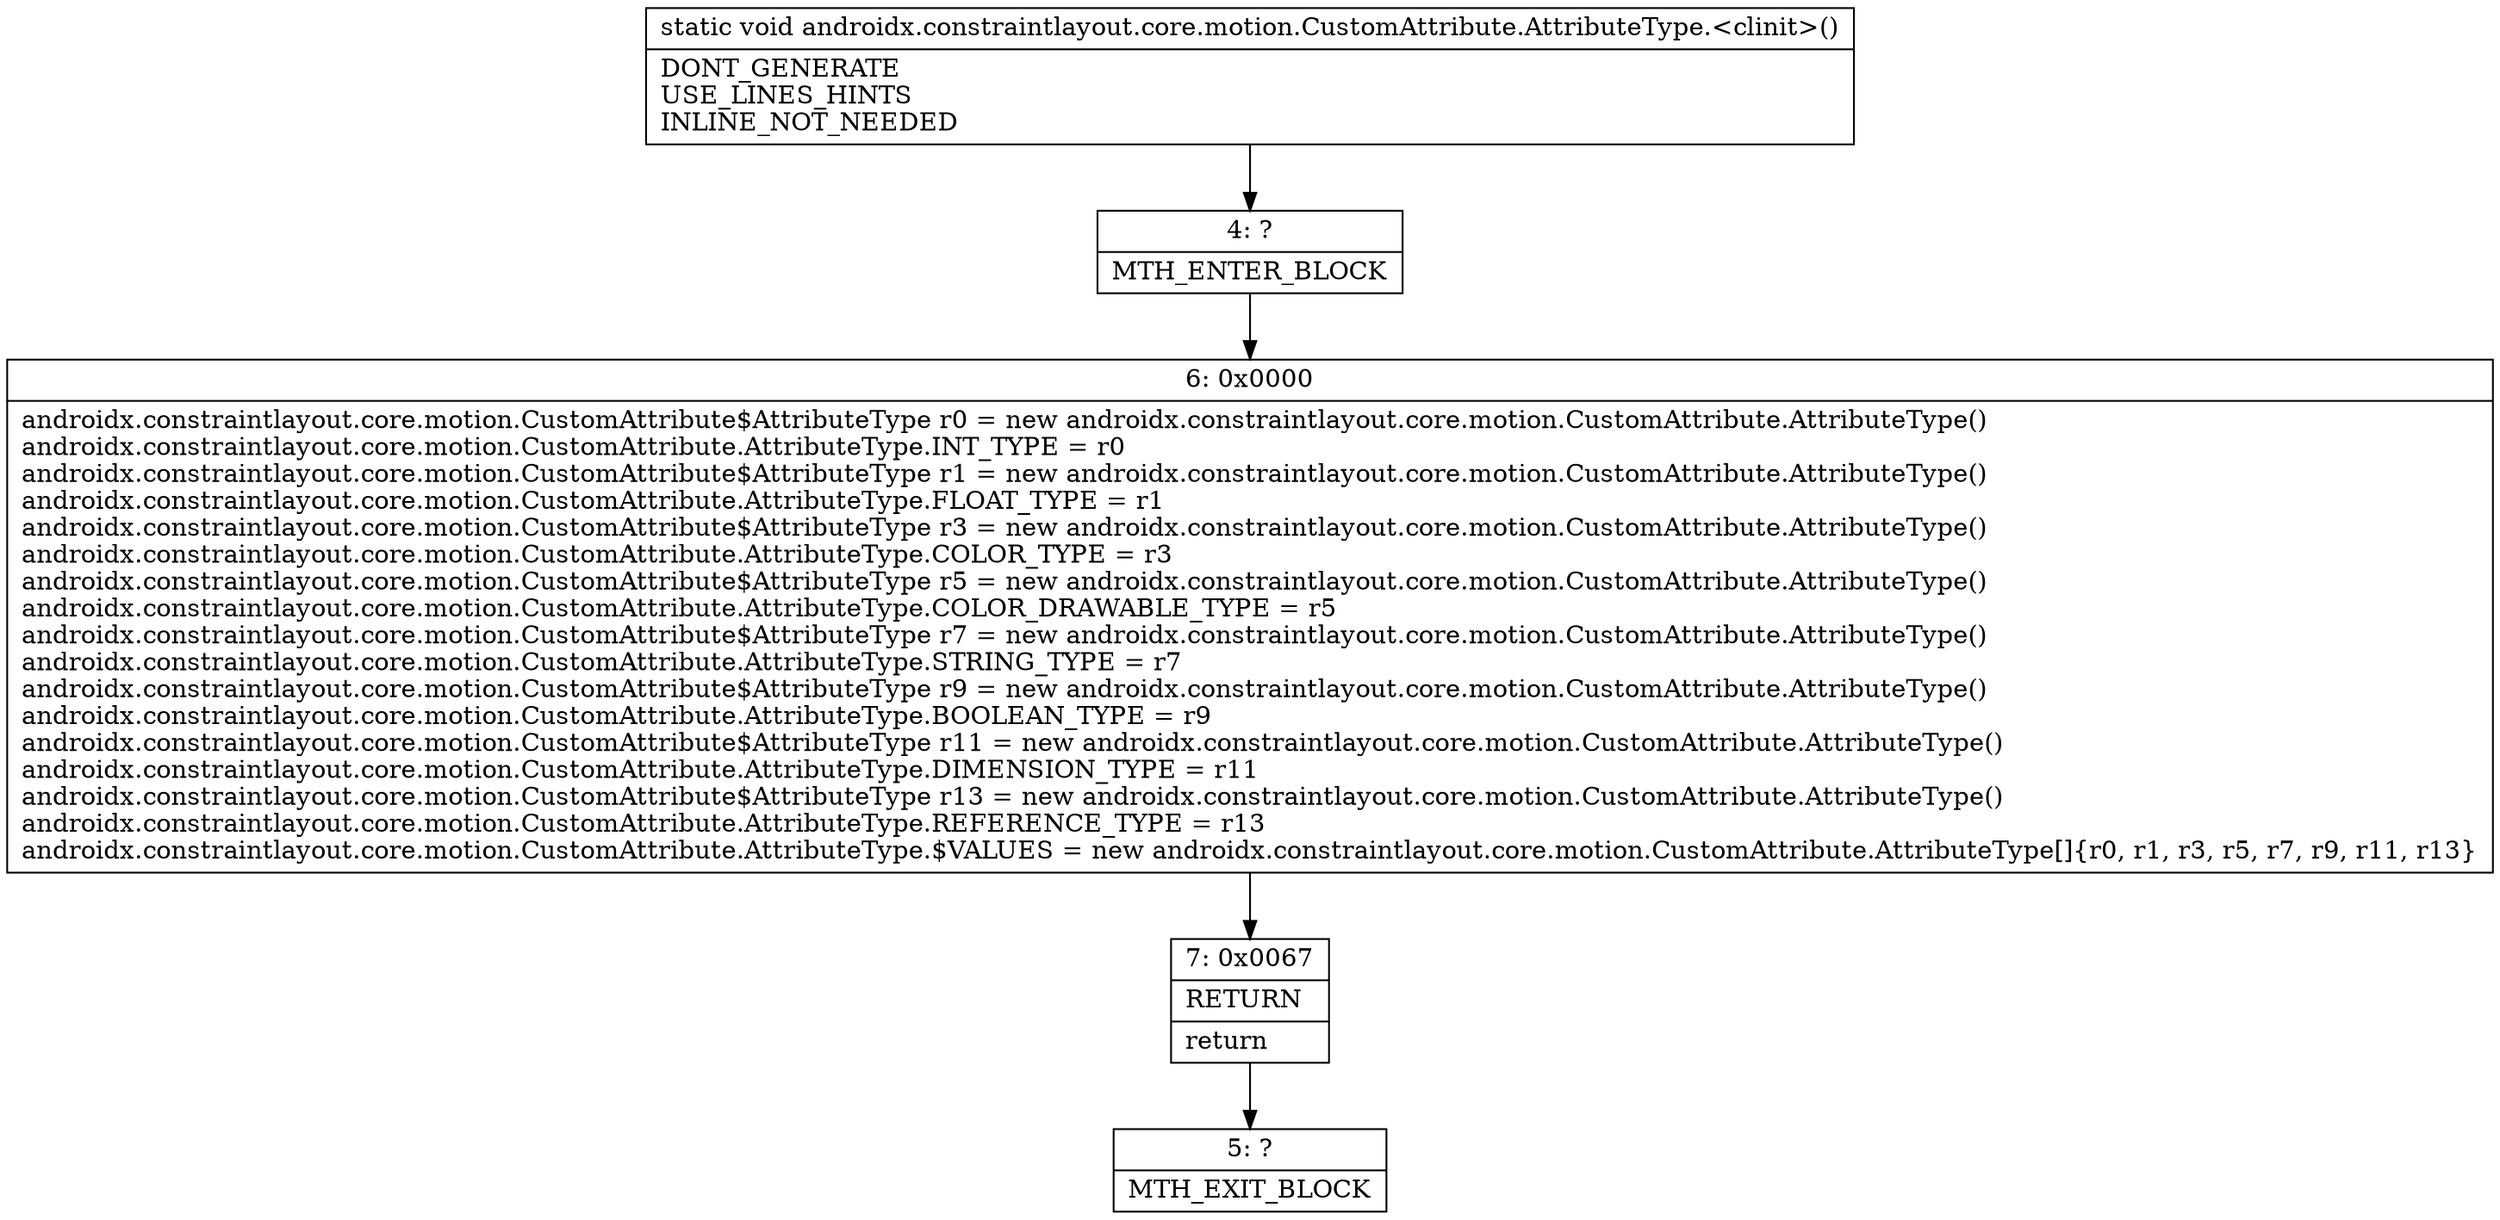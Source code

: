 digraph "CFG forandroidx.constraintlayout.core.motion.CustomAttribute.AttributeType.\<clinit\>()V" {
Node_4 [shape=record,label="{4\:\ ?|MTH_ENTER_BLOCK\l}"];
Node_6 [shape=record,label="{6\:\ 0x0000|androidx.constraintlayout.core.motion.CustomAttribute$AttributeType r0 = new androidx.constraintlayout.core.motion.CustomAttribute.AttributeType()\landroidx.constraintlayout.core.motion.CustomAttribute.AttributeType.INT_TYPE = r0\landroidx.constraintlayout.core.motion.CustomAttribute$AttributeType r1 = new androidx.constraintlayout.core.motion.CustomAttribute.AttributeType()\landroidx.constraintlayout.core.motion.CustomAttribute.AttributeType.FLOAT_TYPE = r1\landroidx.constraintlayout.core.motion.CustomAttribute$AttributeType r3 = new androidx.constraintlayout.core.motion.CustomAttribute.AttributeType()\landroidx.constraintlayout.core.motion.CustomAttribute.AttributeType.COLOR_TYPE = r3\landroidx.constraintlayout.core.motion.CustomAttribute$AttributeType r5 = new androidx.constraintlayout.core.motion.CustomAttribute.AttributeType()\landroidx.constraintlayout.core.motion.CustomAttribute.AttributeType.COLOR_DRAWABLE_TYPE = r5\landroidx.constraintlayout.core.motion.CustomAttribute$AttributeType r7 = new androidx.constraintlayout.core.motion.CustomAttribute.AttributeType()\landroidx.constraintlayout.core.motion.CustomAttribute.AttributeType.STRING_TYPE = r7\landroidx.constraintlayout.core.motion.CustomAttribute$AttributeType r9 = new androidx.constraintlayout.core.motion.CustomAttribute.AttributeType()\landroidx.constraintlayout.core.motion.CustomAttribute.AttributeType.BOOLEAN_TYPE = r9\landroidx.constraintlayout.core.motion.CustomAttribute$AttributeType r11 = new androidx.constraintlayout.core.motion.CustomAttribute.AttributeType()\landroidx.constraintlayout.core.motion.CustomAttribute.AttributeType.DIMENSION_TYPE = r11\landroidx.constraintlayout.core.motion.CustomAttribute$AttributeType r13 = new androidx.constraintlayout.core.motion.CustomAttribute.AttributeType()\landroidx.constraintlayout.core.motion.CustomAttribute.AttributeType.REFERENCE_TYPE = r13\landroidx.constraintlayout.core.motion.CustomAttribute.AttributeType.$VALUES = new androidx.constraintlayout.core.motion.CustomAttribute.AttributeType[]\{r0, r1, r3, r5, r7, r9, r11, r13\}\l}"];
Node_7 [shape=record,label="{7\:\ 0x0067|RETURN\l|return\l}"];
Node_5 [shape=record,label="{5\:\ ?|MTH_EXIT_BLOCK\l}"];
MethodNode[shape=record,label="{static void androidx.constraintlayout.core.motion.CustomAttribute.AttributeType.\<clinit\>()  | DONT_GENERATE\lUSE_LINES_HINTS\lINLINE_NOT_NEEDED\l}"];
MethodNode -> Node_4;Node_4 -> Node_6;
Node_6 -> Node_7;
Node_7 -> Node_5;
}

